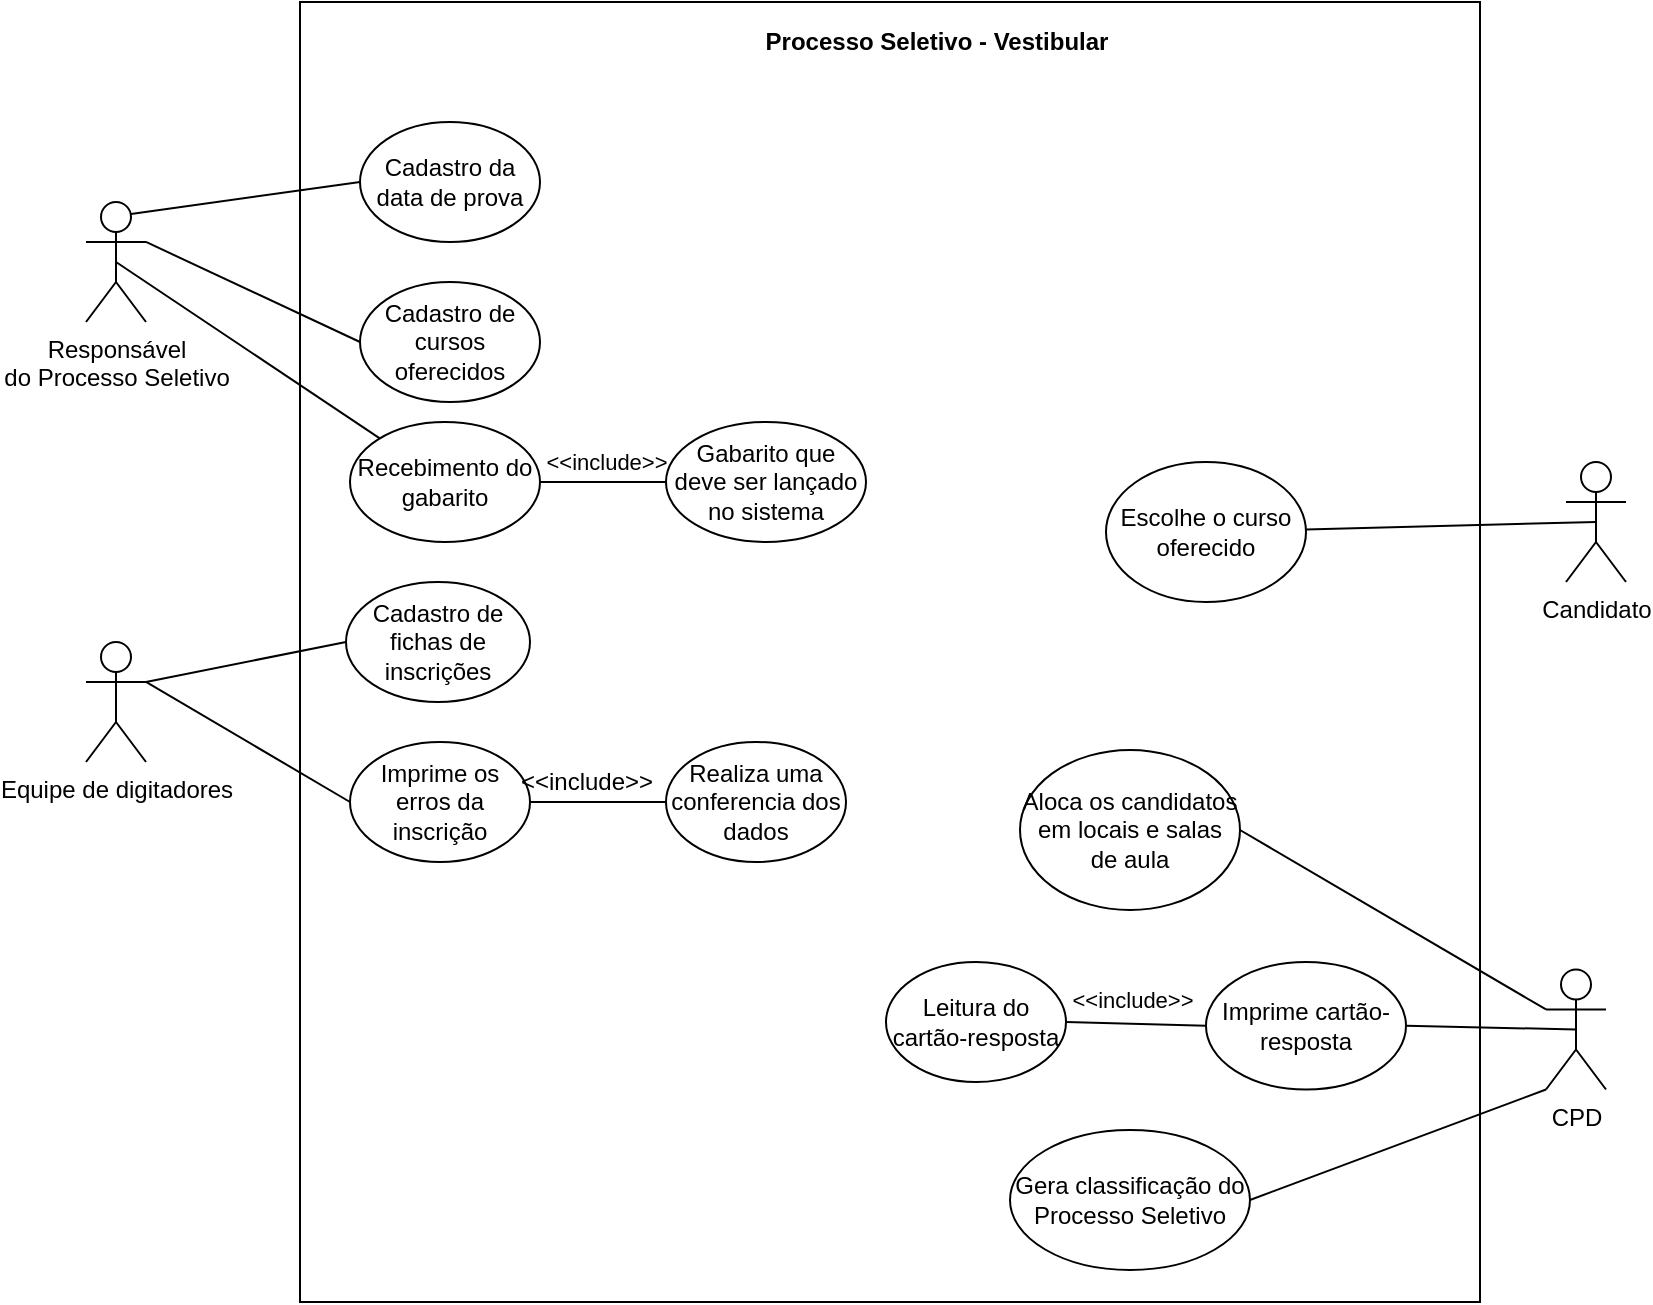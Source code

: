 <mxfile version="14.0.1" type="github">
  <diagram id="AmF95eOuUOl-odB8TZgS" name="Base">
    <mxGraphModel dx="2177" dy="1295" grid="1" gridSize="10" guides="1" tooltips="1" connect="1" arrows="1" fold="1" page="1" pageScale="1" pageWidth="1169" pageHeight="827" math="0" shadow="0">
      <root>
        <mxCell id="BsyN5uTjvxiYQo5_l33H-0" />
        <mxCell id="BsyN5uTjvxiYQo5_l33H-1" parent="BsyN5uTjvxiYQo5_l33H-0" />
        <mxCell id="Jlk9EAa8DoOELK4E6xyT-6" value="" style="rounded=0;whiteSpace=wrap;html=1;" parent="BsyN5uTjvxiYQo5_l33H-1" vertex="1">
          <mxGeometry x="137" y="-90" width="590" height="650" as="geometry" />
        </mxCell>
        <mxCell id="pBJmVVVJRQS4sJVsDnPl-22" style="edgeStyle=none;rounded=0;orthogonalLoop=1;jettySize=auto;html=1;exitX=0.5;exitY=0.5;exitDx=0;exitDy=0;exitPerimeter=0;endArrow=none;endFill=0;" parent="BsyN5uTjvxiYQo5_l33H-1" source="pBJmVVVJRQS4sJVsDnPl-0" target="pBJmVVVJRQS4sJVsDnPl-20" edge="1">
          <mxGeometry relative="1" as="geometry" />
        </mxCell>
        <mxCell id="pBJmVVVJRQS4sJVsDnPl-0" value="&lt;div&gt;Responsável&lt;/div&gt;&lt;div&gt;do Processo Seletivo&lt;br&gt;&lt;/div&gt;" style="shape=umlActor;verticalLabelPosition=bottom;verticalAlign=top;html=1;outlineConnect=0;" parent="BsyN5uTjvxiYQo5_l33H-1" vertex="1">
          <mxGeometry x="30" y="10" width="30" height="60" as="geometry" />
        </mxCell>
        <mxCell id="pBJmVVVJRQS4sJVsDnPl-1" value="Cadastro da data de prova" style="ellipse;whiteSpace=wrap;html=1;" parent="BsyN5uTjvxiYQo5_l33H-1" vertex="1">
          <mxGeometry x="167" y="-30" width="90" height="60" as="geometry" />
        </mxCell>
        <mxCell id="pBJmVVVJRQS4sJVsDnPl-2" value="Cadastro de cursos oferecidos" style="ellipse;whiteSpace=wrap;html=1;" parent="BsyN5uTjvxiYQo5_l33H-1" vertex="1">
          <mxGeometry x="167" y="50" width="90" height="60" as="geometry" />
        </mxCell>
        <mxCell id="pBJmVVVJRQS4sJVsDnPl-3" value="&lt;div&gt;Equipe de digitadores&lt;/div&gt;" style="shape=umlActor;verticalLabelPosition=bottom;verticalAlign=top;html=1;outlineConnect=0;" parent="BsyN5uTjvxiYQo5_l33H-1" vertex="1">
          <mxGeometry x="30" y="230" width="30" height="60" as="geometry" />
        </mxCell>
        <mxCell id="pBJmVVVJRQS4sJVsDnPl-4" value="Cadastro de fichas de inscrições" style="ellipse;whiteSpace=wrap;html=1;" parent="BsyN5uTjvxiYQo5_l33H-1" vertex="1">
          <mxGeometry x="160" y="200" width="92" height="60" as="geometry" />
        </mxCell>
        <mxCell id="pBJmVVVJRQS4sJVsDnPl-6" value="" style="endArrow=none;html=1;exitX=0.75;exitY=0.1;exitDx=0;exitDy=0;exitPerimeter=0;entryX=0;entryY=0.5;entryDx=0;entryDy=0;" parent="BsyN5uTjvxiYQo5_l33H-1" source="pBJmVVVJRQS4sJVsDnPl-0" target="pBJmVVVJRQS4sJVsDnPl-1" edge="1">
          <mxGeometry width="50" height="50" relative="1" as="geometry">
            <mxPoint x="247" y="170" as="sourcePoint" />
            <mxPoint x="297" y="120" as="targetPoint" />
          </mxGeometry>
        </mxCell>
        <mxCell id="pBJmVVVJRQS4sJVsDnPl-7" value="" style="endArrow=none;html=1;exitX=1;exitY=0.333;exitDx=0;exitDy=0;exitPerimeter=0;entryX=0;entryY=0.5;entryDx=0;entryDy=0;" parent="BsyN5uTjvxiYQo5_l33H-1" source="pBJmVVVJRQS4sJVsDnPl-0" target="pBJmVVVJRQS4sJVsDnPl-2" edge="1">
          <mxGeometry width="50" height="50" relative="1" as="geometry">
            <mxPoint x="247" y="170" as="sourcePoint" />
            <mxPoint x="297" y="120" as="targetPoint" />
          </mxGeometry>
        </mxCell>
        <mxCell id="pBJmVVVJRQS4sJVsDnPl-8" value="" style="endArrow=none;html=1;exitX=1;exitY=0.333;exitDx=0;exitDy=0;exitPerimeter=0;entryX=0;entryY=0.5;entryDx=0;entryDy=0;" parent="BsyN5uTjvxiYQo5_l33H-1" source="pBJmVVVJRQS4sJVsDnPl-3" target="pBJmVVVJRQS4sJVsDnPl-4" edge="1">
          <mxGeometry width="50" height="50" relative="1" as="geometry">
            <mxPoint x="247" y="230" as="sourcePoint" />
            <mxPoint x="297" y="180" as="targetPoint" />
          </mxGeometry>
        </mxCell>
        <mxCell id="pBJmVVVJRQS4sJVsDnPl-14" style="rounded=0;orthogonalLoop=1;jettySize=auto;html=1;exitX=1;exitY=0.5;exitDx=0;exitDy=0;entryX=0;entryY=0.5;entryDx=0;entryDy=0;endArrow=none;endFill=0;" parent="BsyN5uTjvxiYQo5_l33H-1" source="pBJmVVVJRQS4sJVsDnPl-9" target="pBJmVVVJRQS4sJVsDnPl-13" edge="1">
          <mxGeometry relative="1" as="geometry" />
        </mxCell>
        <mxCell id="pBJmVVVJRQS4sJVsDnPl-9" value="Imprime os erros da inscrição" style="ellipse;whiteSpace=wrap;html=1;" parent="BsyN5uTjvxiYQo5_l33H-1" vertex="1">
          <mxGeometry x="162" y="280" width="90" height="60" as="geometry" />
        </mxCell>
        <mxCell id="pBJmVVVJRQS4sJVsDnPl-11" value="" style="endArrow=none;html=1;exitX=1;exitY=0.333;exitDx=0;exitDy=0;exitPerimeter=0;entryX=0;entryY=0.5;entryDx=0;entryDy=0;" parent="BsyN5uTjvxiYQo5_l33H-1" source="pBJmVVVJRQS4sJVsDnPl-3" target="pBJmVVVJRQS4sJVsDnPl-9" edge="1">
          <mxGeometry width="50" height="50" relative="1" as="geometry">
            <mxPoint x="247" y="230" as="sourcePoint" />
            <mxPoint x="297" y="180" as="targetPoint" />
          </mxGeometry>
        </mxCell>
        <mxCell id="pBJmVVVJRQS4sJVsDnPl-24" style="edgeStyle=none;rounded=0;orthogonalLoop=1;jettySize=auto;html=1;exitX=0;exitY=1;exitDx=0;exitDy=0;exitPerimeter=0;entryX=1;entryY=0.5;entryDx=0;entryDy=0;endArrow=none;endFill=0;" parent="BsyN5uTjvxiYQo5_l33H-1" source="pBJmVVVJRQS4sJVsDnPl-12" target="pBJmVVVJRQS4sJVsDnPl-23" edge="1">
          <mxGeometry relative="1" as="geometry">
            <mxPoint x="599.426" y="524.001" as="targetPoint" />
          </mxGeometry>
        </mxCell>
        <mxCell id="pBJmVVVJRQS4sJVsDnPl-12" value="&lt;div&gt;CPD&lt;/div&gt;" style="shape=umlActor;verticalLabelPosition=bottom;verticalAlign=top;html=1;outlineConnect=0;" parent="BsyN5uTjvxiYQo5_l33H-1" vertex="1">
          <mxGeometry x="760" y="393.75" width="30" height="60" as="geometry" />
        </mxCell>
        <mxCell id="pBJmVVVJRQS4sJVsDnPl-13" value="Realiza uma conferencia dos dados" style="ellipse;whiteSpace=wrap;html=1;" parent="BsyN5uTjvxiYQo5_l33H-1" vertex="1">
          <mxGeometry x="320" y="280" width="90" height="60" as="geometry" />
        </mxCell>
        <mxCell id="Jlk9EAa8DoOELK4E6xyT-0" style="edgeStyle=none;rounded=0;orthogonalLoop=1;jettySize=auto;html=1;exitX=0;exitY=0.5;exitDx=0;exitDy=0;entryX=1;entryY=0.5;entryDx=0;entryDy=0;endArrow=none;endFill=0;" parent="BsyN5uTjvxiYQo5_l33H-1" source="pBJmVVVJRQS4sJVsDnPl-16" target="pBJmVVVJRQS4sJVsDnPl-29" edge="1">
          <mxGeometry relative="1" as="geometry" />
        </mxCell>
        <mxCell id="Jlk9EAa8DoOELK4E6xyT-4" value="&lt;div&gt;&amp;lt;&amp;lt;include&amp;gt;&amp;gt;&lt;/div&gt;" style="edgeLabel;html=1;align=center;verticalAlign=middle;resizable=0;points=[];" parent="Jlk9EAa8DoOELK4E6xyT-0" vertex="1" connectable="0">
          <mxGeometry x="-0.469" y="2" relative="1" as="geometry">
            <mxPoint x="-18.52" y="-14.37" as="offset" />
          </mxGeometry>
        </mxCell>
        <mxCell id="pBJmVVVJRQS4sJVsDnPl-16" value="Imprime cartão-resposta" style="ellipse;whiteSpace=wrap;html=1;" parent="BsyN5uTjvxiYQo5_l33H-1" vertex="1">
          <mxGeometry x="590" y="390" width="100" height="63.75" as="geometry" />
        </mxCell>
        <mxCell id="pBJmVVVJRQS4sJVsDnPl-17" value="Aloca os candidatos em locais e salas de aula" style="ellipse;whiteSpace=wrap;html=1;" parent="BsyN5uTjvxiYQo5_l33H-1" vertex="1">
          <mxGeometry x="497" y="284" width="110" height="80" as="geometry" />
        </mxCell>
        <mxCell id="pBJmVVVJRQS4sJVsDnPl-18" value="" style="endArrow=none;html=1;entryX=1;entryY=0.5;entryDx=0;entryDy=0;exitX=0;exitY=0.333;exitDx=0;exitDy=0;exitPerimeter=0;" parent="BsyN5uTjvxiYQo5_l33H-1" source="pBJmVVVJRQS4sJVsDnPl-12" target="pBJmVVVJRQS4sJVsDnPl-17" edge="1">
          <mxGeometry width="50" height="50" relative="1" as="geometry">
            <mxPoint x="437" y="473.75" as="sourcePoint" />
            <mxPoint x="607" y="363.75" as="targetPoint" />
          </mxGeometry>
        </mxCell>
        <mxCell id="pBJmVVVJRQS4sJVsDnPl-19" value="" style="endArrow=none;html=1;exitX=1;exitY=0.5;exitDx=0;exitDy=0;entryX=0.5;entryY=0.5;entryDx=0;entryDy=0;entryPerimeter=0;" parent="BsyN5uTjvxiYQo5_l33H-1" source="pBJmVVVJRQS4sJVsDnPl-16" target="pBJmVVVJRQS4sJVsDnPl-12" edge="1">
          <mxGeometry width="50" height="50" relative="1" as="geometry">
            <mxPoint x="597" y="219.75" as="sourcePoint" />
            <mxPoint x="487" y="189.75" as="targetPoint" />
          </mxGeometry>
        </mxCell>
        <mxCell id="pBJmVVVJRQS4sJVsDnPl-26" style="edgeStyle=none;rounded=0;orthogonalLoop=1;jettySize=auto;html=1;exitX=1;exitY=0.5;exitDx=0;exitDy=0;entryX=0;entryY=0.5;entryDx=0;entryDy=0;endArrow=none;endFill=0;" parent="BsyN5uTjvxiYQo5_l33H-1" source="pBJmVVVJRQS4sJVsDnPl-20" target="pBJmVVVJRQS4sJVsDnPl-25" edge="1">
          <mxGeometry relative="1" as="geometry" />
        </mxCell>
        <mxCell id="pBJmVVVJRQS4sJVsDnPl-27" value="&lt;div&gt;&amp;lt;&amp;lt;include&amp;gt;&amp;gt;&lt;/div&gt;" style="edgeLabel;html=1;align=center;verticalAlign=middle;resizable=0;points=[];" parent="pBJmVVVJRQS4sJVsDnPl-26" vertex="1" connectable="0">
          <mxGeometry x="-0.25" y="-1" relative="1" as="geometry">
            <mxPoint x="9.19" y="-11" as="offset" />
          </mxGeometry>
        </mxCell>
        <mxCell id="pBJmVVVJRQS4sJVsDnPl-20" value="Recebimento do gabarito" style="ellipse;whiteSpace=wrap;html=1;" parent="BsyN5uTjvxiYQo5_l33H-1" vertex="1">
          <mxGeometry x="162" y="120" width="95" height="60" as="geometry" />
        </mxCell>
        <mxCell id="pBJmVVVJRQS4sJVsDnPl-23" value="&lt;div&gt;Gera classificação do Processo Seletivo&lt;/div&gt;" style="ellipse;whiteSpace=wrap;html=1;" parent="BsyN5uTjvxiYQo5_l33H-1" vertex="1">
          <mxGeometry x="492" y="474" width="120" height="70" as="geometry" />
        </mxCell>
        <mxCell id="pBJmVVVJRQS4sJVsDnPl-25" value="Gabarito que deve ser lançado no sistema" style="ellipse;whiteSpace=wrap;html=1;" parent="BsyN5uTjvxiYQo5_l33H-1" vertex="1">
          <mxGeometry x="320" y="120" width="100" height="60" as="geometry" />
        </mxCell>
        <mxCell id="pBJmVVVJRQS4sJVsDnPl-29" value="&lt;div&gt;Leitura do cartão-resposta&lt;/div&gt;" style="ellipse;whiteSpace=wrap;html=1;" parent="BsyN5uTjvxiYQo5_l33H-1" vertex="1">
          <mxGeometry x="430" y="390" width="90" height="60" as="geometry" />
        </mxCell>
        <mxCell id="Jlk9EAa8DoOELK4E6xyT-5" value="&amp;lt;&amp;lt;include&amp;gt;&amp;gt;" style="text;html=1;align=center;verticalAlign=middle;resizable=0;points=[];autosize=1;" parent="BsyN5uTjvxiYQo5_l33H-1" vertex="1">
          <mxGeometry x="240" y="290" width="80" height="20" as="geometry" />
        </mxCell>
        <mxCell id="nSc4o2HaPQtWoX9_FI9x-0" value="Processo Seletivo - Vestibular" style="text;html=1;align=center;verticalAlign=middle;resizable=0;points=[];autosize=1;fontStyle=1" vertex="1" parent="BsyN5uTjvxiYQo5_l33H-1">
          <mxGeometry x="360" y="-80" width="190" height="20" as="geometry" />
        </mxCell>
        <mxCell id="nSc4o2HaPQtWoX9_FI9x-1" value="Candidato" style="shape=umlActor;verticalLabelPosition=bottom;verticalAlign=top;html=1;outlineConnect=0;" vertex="1" parent="BsyN5uTjvxiYQo5_l33H-1">
          <mxGeometry x="770" y="140" width="30" height="60" as="geometry" />
        </mxCell>
        <mxCell id="nSc4o2HaPQtWoX9_FI9x-2" value="&lt;div&gt;Escolhe o curso&lt;/div&gt;&lt;div&gt;oferecido&lt;br&gt;&lt;/div&gt;" style="ellipse;whiteSpace=wrap;html=1;" vertex="1" parent="BsyN5uTjvxiYQo5_l33H-1">
          <mxGeometry x="540" y="140" width="100" height="70" as="geometry" />
        </mxCell>
        <mxCell id="nSc4o2HaPQtWoX9_FI9x-4" value="" style="endArrow=none;html=1;entryX=0.5;entryY=0.5;entryDx=0;entryDy=0;entryPerimeter=0;" edge="1" parent="BsyN5uTjvxiYQo5_l33H-1" source="nSc4o2HaPQtWoX9_FI9x-2" target="nSc4o2HaPQtWoX9_FI9x-1">
          <mxGeometry width="50" height="50" relative="1" as="geometry">
            <mxPoint x="450" y="390" as="sourcePoint" />
            <mxPoint x="500" y="340" as="targetPoint" />
          </mxGeometry>
        </mxCell>
      </root>
    </mxGraphModel>
  </diagram>
</mxfile>
